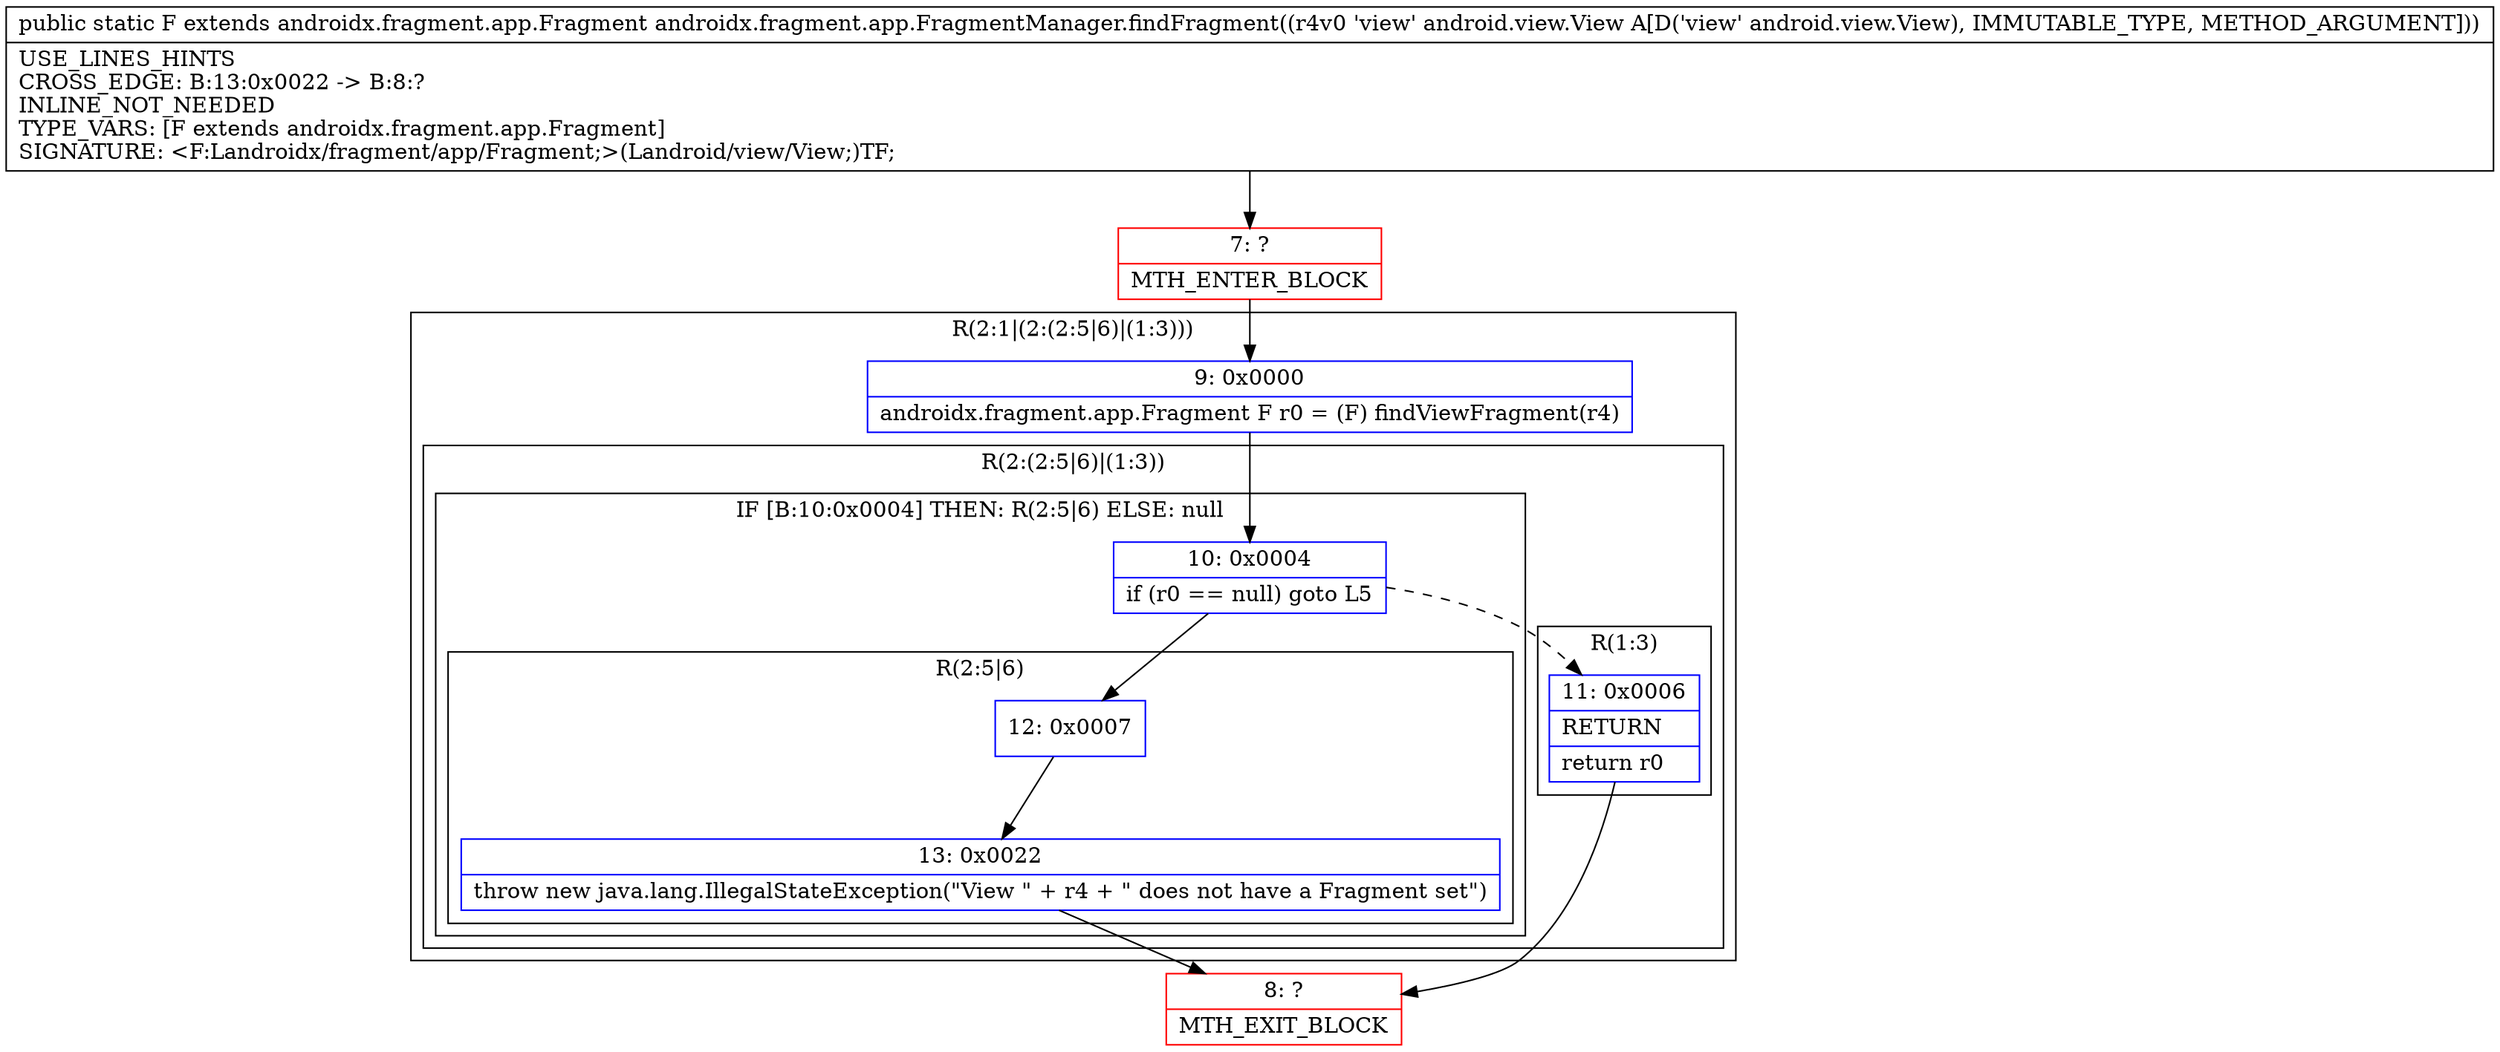 digraph "CFG forandroidx.fragment.app.FragmentManager.findFragment(Landroid\/view\/View;)Landroidx\/fragment\/app\/Fragment;" {
subgraph cluster_Region_1369879791 {
label = "R(2:1|(2:(2:5|6)|(1:3)))";
node [shape=record,color=blue];
Node_9 [shape=record,label="{9\:\ 0x0000|androidx.fragment.app.Fragment F r0 = (F) findViewFragment(r4)\l}"];
subgraph cluster_Region_423785582 {
label = "R(2:(2:5|6)|(1:3))";
node [shape=record,color=blue];
subgraph cluster_IfRegion_313178350 {
label = "IF [B:10:0x0004] THEN: R(2:5|6) ELSE: null";
node [shape=record,color=blue];
Node_10 [shape=record,label="{10\:\ 0x0004|if (r0 == null) goto L5\l}"];
subgraph cluster_Region_1958805053 {
label = "R(2:5|6)";
node [shape=record,color=blue];
Node_12 [shape=record,label="{12\:\ 0x0007}"];
Node_13 [shape=record,label="{13\:\ 0x0022|throw new java.lang.IllegalStateException(\"View \" + r4 + \" does not have a Fragment set\")\l}"];
}
}
subgraph cluster_Region_1746012779 {
label = "R(1:3)";
node [shape=record,color=blue];
Node_11 [shape=record,label="{11\:\ 0x0006|RETURN\l|return r0\l}"];
}
}
}
Node_7 [shape=record,color=red,label="{7\:\ ?|MTH_ENTER_BLOCK\l}"];
Node_8 [shape=record,color=red,label="{8\:\ ?|MTH_EXIT_BLOCK\l}"];
MethodNode[shape=record,label="{public static F extends androidx.fragment.app.Fragment androidx.fragment.app.FragmentManager.findFragment((r4v0 'view' android.view.View A[D('view' android.view.View), IMMUTABLE_TYPE, METHOD_ARGUMENT]))  | USE_LINES_HINTS\lCROSS_EDGE: B:13:0x0022 \-\> B:8:?\lINLINE_NOT_NEEDED\lTYPE_VARS: [F extends androidx.fragment.app.Fragment]\lSIGNATURE: \<F:Landroidx\/fragment\/app\/Fragment;\>(Landroid\/view\/View;)TF;\l}"];
MethodNode -> Node_7;Node_9 -> Node_10;
Node_10 -> Node_11[style=dashed];
Node_10 -> Node_12;
Node_12 -> Node_13;
Node_13 -> Node_8;
Node_11 -> Node_8;
Node_7 -> Node_9;
}

